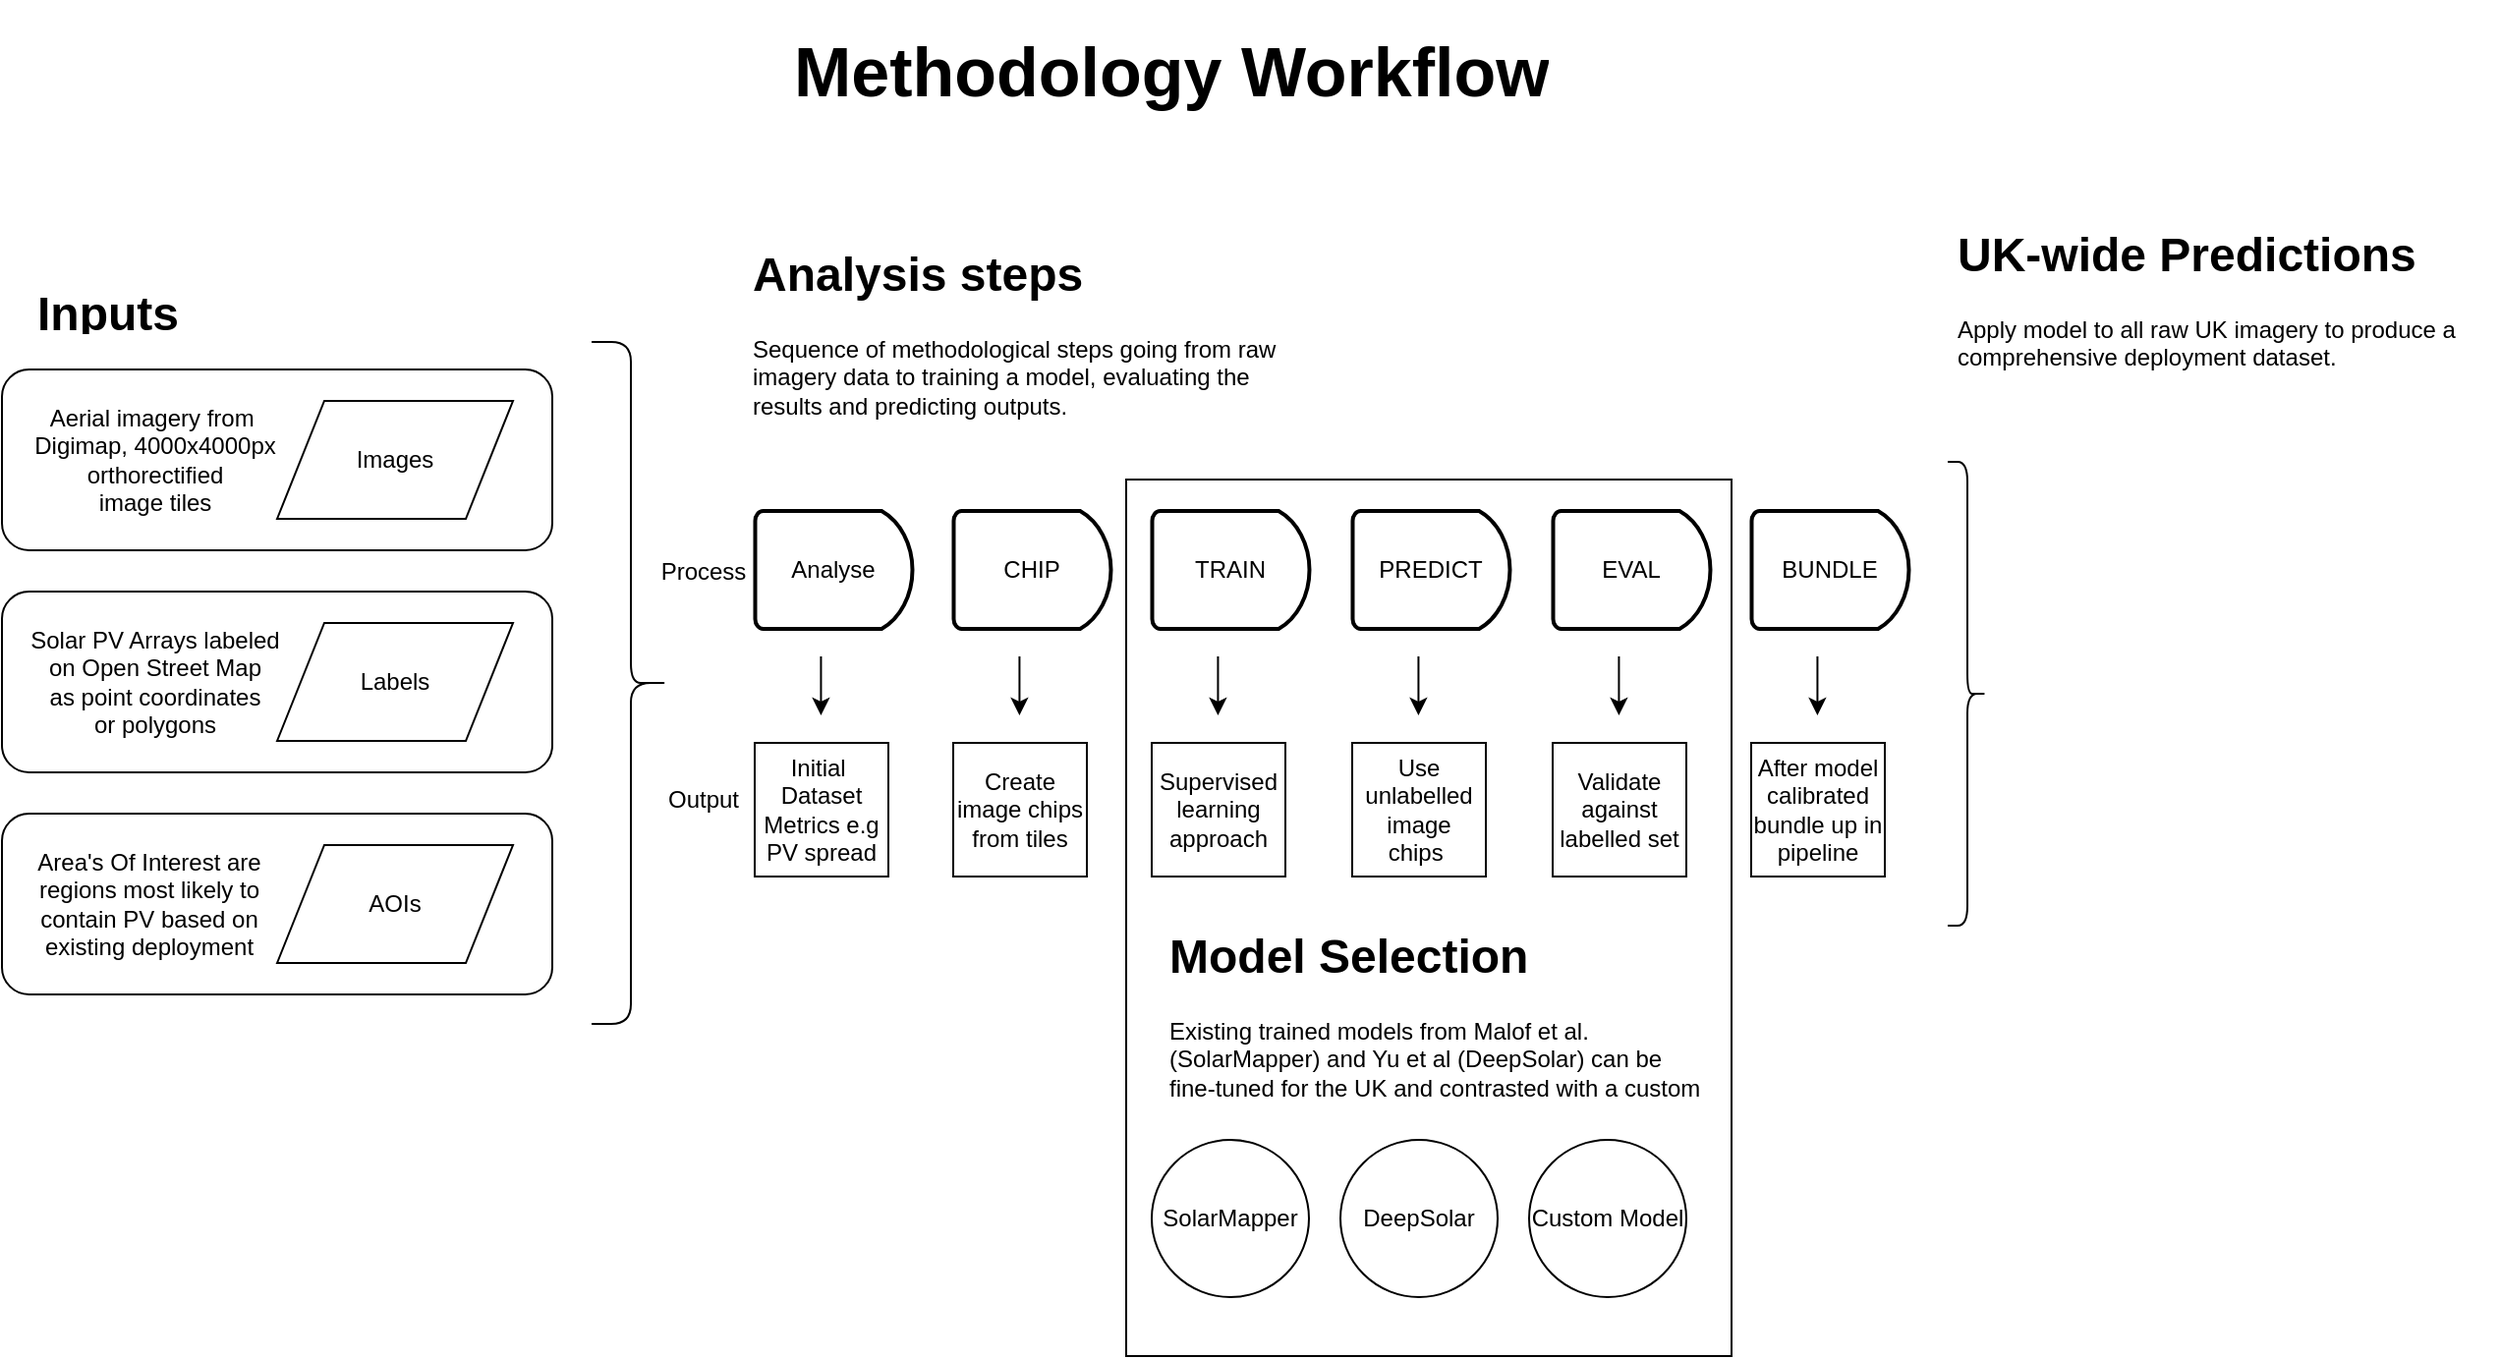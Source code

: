 <mxGraphModel dx="591" dy="574" grid="1" gridSize="10" guides="1" tooltips="1" connect="1" arrows="1" fold="1" page="1" pageScale="1" pageWidth="827" pageHeight="1169" background="#ffffff"><root><mxCell id="0"/><mxCell id="1" parent="0"/><mxCell id="148" value="" style="rounded=0;whiteSpace=wrap;html=1;" parent="1" vertex="1"><mxGeometry x="612" y="294" width="308" height="446" as="geometry"/></mxCell><mxCell id="13" value="" style="group;align=left;" parent="1" vertex="1" connectable="0"><mxGeometry x="40" y="238" width="280" height="92" as="geometry"/></mxCell><mxCell id="5" value="&lt;blockquote style=&quot;margin: 0 0 0 40px ; border: none ; padding: 0px&quot;&gt;&lt;/blockquote&gt;&lt;br&gt;" style="rounded=1;whiteSpace=wrap;html=1;" parent="13" vertex="1"><mxGeometry width="280" height="92" as="geometry"/></mxCell><mxCell id="2" value="Images" style="shape=parallelogram;perimeter=parallelogramPerimeter;whiteSpace=wrap;html=1;" parent="13" vertex="1"><mxGeometry x="140" y="16" width="120" height="60" as="geometry"/></mxCell><mxCell id="19" value="&lt;span&gt;Aerial imagery from&amp;nbsp;&lt;/span&gt;&lt;br&gt;&lt;span&gt;Digimap, 4000x4000px&lt;/span&gt;&lt;br&gt;&lt;span&gt;orthorectified image&amp;nbsp;&lt;/span&gt;&lt;span&gt;tiles&lt;/span&gt;" style="text;html=1;strokeColor=none;fillColor=none;align=center;verticalAlign=middle;whiteSpace=wrap;rounded=0;" parent="13" vertex="1"><mxGeometry x="13" y="16" width="130" height="60" as="geometry"/></mxCell><mxCell id="14" value="" style="group" parent="1" vertex="1" connectable="0"><mxGeometry x="40" y="351" width="280" height="92" as="geometry"/></mxCell><mxCell id="7" value="" style="rounded=1;whiteSpace=wrap;html=1;" parent="14" vertex="1"><mxGeometry width="280" height="92" as="geometry"/></mxCell><mxCell id="8" value="Labels" style="shape=parallelogram;perimeter=parallelogramPerimeter;whiteSpace=wrap;html=1;" parent="14" vertex="1"><mxGeometry x="140" y="16" width="120" height="60" as="geometry"/></mxCell><mxCell id="20" value="&lt;div&gt;Solar PV Arrays labeled on&amp;nbsp;&lt;span&gt;Open Street Map&lt;/span&gt;&lt;/div&gt;&lt;div&gt;&lt;span&gt;as point coordinates&lt;/span&gt;&lt;/div&gt;&lt;div&gt;&lt;span&gt;or polygons&lt;/span&gt;&lt;/div&gt;" style="text;html=1;strokeColor=none;fillColor=none;align=center;verticalAlign=middle;whiteSpace=wrap;rounded=0;" parent="14" vertex="1"><mxGeometry x="13" y="16" width="130" height="60" as="geometry"/></mxCell><mxCell id="15" value="" style="group" parent="1" vertex="1" connectable="0"><mxGeometry x="40" y="464" width="280" height="92" as="geometry"/></mxCell><mxCell id="16" value="" style="group" parent="15" vertex="1" connectable="0"><mxGeometry width="280" height="92" as="geometry"/></mxCell><mxCell id="11" value="" style="rounded=1;whiteSpace=wrap;html=1;" parent="16" vertex="1"><mxGeometry width="280" height="92" as="geometry"/></mxCell><mxCell id="12" value="AOIs" style="shape=parallelogram;perimeter=parallelogramPerimeter;whiteSpace=wrap;html=1;" parent="16" vertex="1"><mxGeometry x="140" y="16" width="120" height="60" as="geometry"/></mxCell><mxCell id="21" value="Area's Of Interest are&lt;div&gt;regions most likely to&lt;/div&gt;&lt;div&gt;contain PV based on existing deployment&lt;/div&gt;" style="text;html=1;strokeColor=none;fillColor=none;align=center;verticalAlign=middle;whiteSpace=wrap;rounded=0;" parent="16" vertex="1"><mxGeometry x="10" y="16" width="130" height="60" as="geometry"/></mxCell><mxCell id="22" value="" style="shape=curlyBracket;whiteSpace=wrap;html=1;rounded=1;direction=west;" parent="1" vertex="1"><mxGeometry x="340" y="224" width="40" height="347" as="geometry"/></mxCell><mxCell id="23" value="&lt;h1&gt;&lt;span&gt;&lt;font style=&quot;font-size: 35px&quot;&gt;Methodology Workflow&lt;/font&gt;&lt;/span&gt;&lt;/h1&gt;" style="text;html=1;strokeColor=none;fillColor=none;spacing=5;spacingTop=-20;whiteSpace=wrap;overflow=hidden;rounded=0;" parent="1" vertex="1"><mxGeometry x="438" y="60" width="442" height="50" as="geometry"/></mxCell><mxCell id="25" value="&lt;h1&gt;Analysis steps&lt;/h1&gt;&lt;p&gt;Sequence of methodological steps going from raw imagery data to training a model, evaluating the results and predicting outputs.&lt;/p&gt;" style="text;html=1;strokeColor=none;fillColor=none;spacing=5;spacingTop=-20;whiteSpace=wrap;overflow=hidden;rounded=0;" parent="1" vertex="1"><mxGeometry x="417" y="170" width="280" height="120" as="geometry"/></mxCell><mxCell id="26" value="Process" style="text;html=1;strokeColor=none;fillColor=none;align=center;verticalAlign=middle;whiteSpace=wrap;rounded=0;" parent="1" vertex="1"><mxGeometry x="377" y="331" width="40" height="20" as="geometry"/></mxCell><mxCell id="30" value="Output" style="text;html=1;strokeColor=none;fillColor=none;align=center;verticalAlign=middle;whiteSpace=wrap;rounded=0;" parent="1" vertex="1"><mxGeometry x="377" y="447" width="40" height="20" as="geometry"/></mxCell><mxCell id="69" value="" style="group;container=1;" parent="1" vertex="1" connectable="0"><mxGeometry x="417" y="310" width="98" height="193" as="geometry"/></mxCell><mxCell id="114" value="" style="group;container=1;" parent="69" vertex="1" connectable="0"><mxGeometry width="92.245" height="193" as="geometry"/></mxCell><mxCell id="32" value="" style="group" parent="114" vertex="1" connectable="0"><mxGeometry x="-6" width="92.245" height="193" as="geometry"/></mxCell><mxCell id="137" value="" style="group" parent="32" vertex="1" connectable="0"><mxGeometry x="12" width="80.245" height="186" as="geometry"/></mxCell><mxCell id="116" value="" style="group" parent="137" vertex="1" connectable="0"><mxGeometry width="80.245" height="186" as="geometry"/></mxCell><mxCell id="24" value="Analyse" style="shape=mxgraph.flowchart.delay;whiteSpace=wrap;html=1;fillColor=#ffffff;strokeColor=#000000;strokeWidth=2" parent="116" vertex="1"><mxGeometry x="0.245" width="80" height="60" as="geometry"/></mxCell><mxCell id="29" value="" style="endArrow=classic;html=1;" parent="116" edge="1"><mxGeometry width="50" height="50" relative="1" as="geometry"><mxPoint x="33.714" y="74" as="sourcePoint"/><mxPoint x="33.714" y="104" as="targetPoint"/></mxGeometry></mxCell><mxCell id="113" value="Initial&amp;nbsp;&lt;div&gt;Dataset Metrics e.g PV spread&lt;/div&gt;" style="whiteSpace=wrap;html=1;aspect=fixed;" parent="116" vertex="1"><mxGeometry y="118" width="68" height="68" as="geometry"/></mxCell><mxCell id="112" value="&lt;h1&gt;Inputs&lt;/h1&gt;" style="text;html=1;strokeColor=none;fillColor=none;spacing=5;spacingTop=-20;whiteSpace=wrap;overflow=hidden;rounded=0;" parent="1" vertex="1"><mxGeometry x="53" y="190" width="280" height="30" as="geometry"/></mxCell><mxCell id="125" value="" style="group" parent="1" vertex="1" connectable="0"><mxGeometry x="727" y="310" width="80.245" height="186" as="geometry"/></mxCell><mxCell id="140" value="" style="group" parent="125" vertex="1" connectable="0"><mxGeometry width="80.245" height="186" as="geometry"/></mxCell><mxCell id="127" value="" style="endArrow=classic;html=1;" parent="140" edge="1"><mxGeometry width="50" height="50" relative="1" as="geometry"><mxPoint x="33.714" y="74" as="sourcePoint"/><mxPoint x="33.714" y="104" as="targetPoint"/></mxGeometry></mxCell><mxCell id="126" value="PREDICT" style="shape=mxgraph.flowchart.delay;whiteSpace=wrap;html=1;fillColor=#ffffff;strokeColor=#000000;strokeWidth=2" parent="140" vertex="1"><mxGeometry x="0.245" width="80" height="60" as="geometry"/></mxCell><mxCell id="128" value="Use unlabelled image chips&amp;nbsp;" style="whiteSpace=wrap;html=1;aspect=fixed;" parent="140" vertex="1"><mxGeometry y="118" width="68" height="68" as="geometry"/></mxCell><mxCell id="138" value="" style="group" parent="1" vertex="1" connectable="0"><mxGeometry x="524" y="310" width="80.245" height="186" as="geometry"/></mxCell><mxCell id="117" value="" style="group" parent="138" vertex="1" connectable="0"><mxGeometry width="80.245" height="186" as="geometry"/></mxCell><mxCell id="118" value="CHIP" style="shape=mxgraph.flowchart.delay;whiteSpace=wrap;html=1;fillColor=#ffffff;strokeColor=#000000;strokeWidth=2" parent="117" vertex="1"><mxGeometry x="0.245" width="80" height="60" as="geometry"/></mxCell><mxCell id="119" value="" style="endArrow=classic;html=1;" parent="117" edge="1"><mxGeometry width="50" height="50" relative="1" as="geometry"><mxPoint x="33.714" y="74" as="sourcePoint"/><mxPoint x="33.714" y="104" as="targetPoint"/></mxGeometry></mxCell><mxCell id="120" value="Create image chips&lt;div&gt;from tiles&lt;/div&gt;" style="whiteSpace=wrap;html=1;aspect=fixed;" parent="117" vertex="1"><mxGeometry y="118" width="68" height="68" as="geometry"/></mxCell><mxCell id="139" value="" style="group" parent="1" vertex="1" connectable="0"><mxGeometry x="625" y="310" width="300" height="417" as="geometry"/></mxCell><mxCell id="121" value="" style="group" parent="139" vertex="1" connectable="0"><mxGeometry width="300" height="417" as="geometry"/></mxCell><mxCell id="122" value="TRAIN" style="shape=mxgraph.flowchart.delay;whiteSpace=wrap;html=1;fillColor=#ffffff;strokeColor=#000000;strokeWidth=2" parent="121" vertex="1"><mxGeometry x="0.245" width="80" height="60" as="geometry"/></mxCell><mxCell id="123" value="" style="endArrow=classic;html=1;" parent="121" edge="1"><mxGeometry width="50" height="50" relative="1" as="geometry"><mxPoint x="33.714" y="74" as="sourcePoint"/><mxPoint x="33.714" y="104" as="targetPoint"/></mxGeometry></mxCell><mxCell id="124" value="Supervised learning approach" style="whiteSpace=wrap;html=1;aspect=fixed;" parent="121" vertex="1"><mxGeometry y="118" width="68" height="68" as="geometry"/></mxCell><mxCell id="141" value="" style="group" parent="1" vertex="1" connectable="0"><mxGeometry x="829" y="310" width="80.245" height="186" as="geometry"/></mxCell><mxCell id="129" value="" style="group" parent="141" vertex="1" connectable="0"><mxGeometry width="80.245" height="186" as="geometry"/></mxCell><mxCell id="130" value="EVAL" style="shape=mxgraph.flowchart.delay;whiteSpace=wrap;html=1;fillColor=#ffffff;strokeColor=#000000;strokeWidth=2" parent="129" vertex="1"><mxGeometry x="0.245" width="80" height="60" as="geometry"/></mxCell><mxCell id="131" value="" style="endArrow=classic;html=1;" parent="129" edge="1"><mxGeometry width="50" height="50" relative="1" as="geometry"><mxPoint x="33.714" y="74" as="sourcePoint"/><mxPoint x="33.714" y="104" as="targetPoint"/></mxGeometry></mxCell><mxCell id="132" value="Validate against labelled set" style="whiteSpace=wrap;html=1;aspect=fixed;" parent="129" vertex="1"><mxGeometry y="118" width="68" height="68" as="geometry"/></mxCell><mxCell id="142" value="" style="group" parent="1" vertex="1" connectable="0"><mxGeometry x="930" y="310" width="80.245" height="186" as="geometry"/></mxCell><mxCell id="133" value="" style="group" parent="142" vertex="1" connectable="0"><mxGeometry width="80.245" height="186" as="geometry"/></mxCell><mxCell id="134" value="BUNDLE" style="shape=mxgraph.flowchart.delay;whiteSpace=wrap;html=1;fillColor=#ffffff;strokeColor=#000000;strokeWidth=2" parent="133" vertex="1"><mxGeometry x="0.245" width="80" height="60" as="geometry"/></mxCell><mxCell id="135" value="" style="endArrow=classic;html=1;" parent="133" edge="1"><mxGeometry width="50" height="50" relative="1" as="geometry"><mxPoint x="33.714" y="74" as="sourcePoint"/><mxPoint x="33.714" y="104" as="targetPoint"/></mxGeometry></mxCell><mxCell id="136" value="After model calibrated bundle up in pipeline" style="whiteSpace=wrap;html=1;aspect=fixed;" parent="133" vertex="1"><mxGeometry y="118" width="68" height="68" as="geometry"/></mxCell><mxCell id="143" value="" style="shape=curlyBracket;whiteSpace=wrap;html=1;rounded=1;direction=west;" parent="1" vertex="1"><mxGeometry x="1030" y="285" width="20" height="236" as="geometry"/></mxCell><mxCell id="144" value="&lt;h1&gt;&lt;span&gt;UK-wide Predictions&lt;/span&gt;&lt;/h1&gt;&lt;div&gt;Apply model to all raw UK imagery to produce a comprehensive deployment dataset.&amp;nbsp;&lt;span&gt;&lt;br&gt;&lt;/span&gt;&lt;/div&gt;" style="text;html=1;strokeColor=none;fillColor=none;spacing=5;spacingTop=-20;whiteSpace=wrap;overflow=hidden;rounded=0;" parent="1" vertex="1"><mxGeometry x="1030" y="160" width="280" height="120" as="geometry"/></mxCell><mxCell id="145" value="" style="shape=image;imageAspect=0;aspect=fixed;verticalLabelPosition=bottom;verticalAlign=top;image=files/charts/plain_UK.png;" parent="1" vertex="1"><mxGeometry x="1060" y="277" width="244" height="313" as="geometry"/></mxCell><mxCell id="149" value="&lt;h1&gt;Model Selection&lt;/h1&gt;&lt;p&gt;Existing trained models from Malof et al. (SolarMapper) and Yu et al (DeepSolar) can be fine-tuned for the UK and contrasted with a custom model.&lt;/p&gt;" style="text;html=1;strokeColor=none;fillColor=none;spacing=5;spacingTop=-20;whiteSpace=wrap;overflow=hidden;rounded=0;" parent="1" vertex="1"><mxGeometry x="629" y="517" width="280" height="93" as="geometry"/></mxCell><mxCell id="150" value="SolarMapper" style="ellipse;whiteSpace=wrap;html=1;aspect=fixed;" parent="1" vertex="1"><mxGeometry x="625" y="630" width="80" height="80" as="geometry"/></mxCell><mxCell id="151" value="DeepSolar" style="ellipse;whiteSpace=wrap;html=1;aspect=fixed;" parent="1" vertex="1"><mxGeometry x="721" y="630" width="80" height="80" as="geometry"/></mxCell><mxCell id="152" value="Custom Model" style="ellipse;whiteSpace=wrap;html=1;aspect=fixed;" parent="1" vertex="1"><mxGeometry x="817" y="630" width="80" height="80" as="geometry"/></mxCell></root></mxGraphModel>